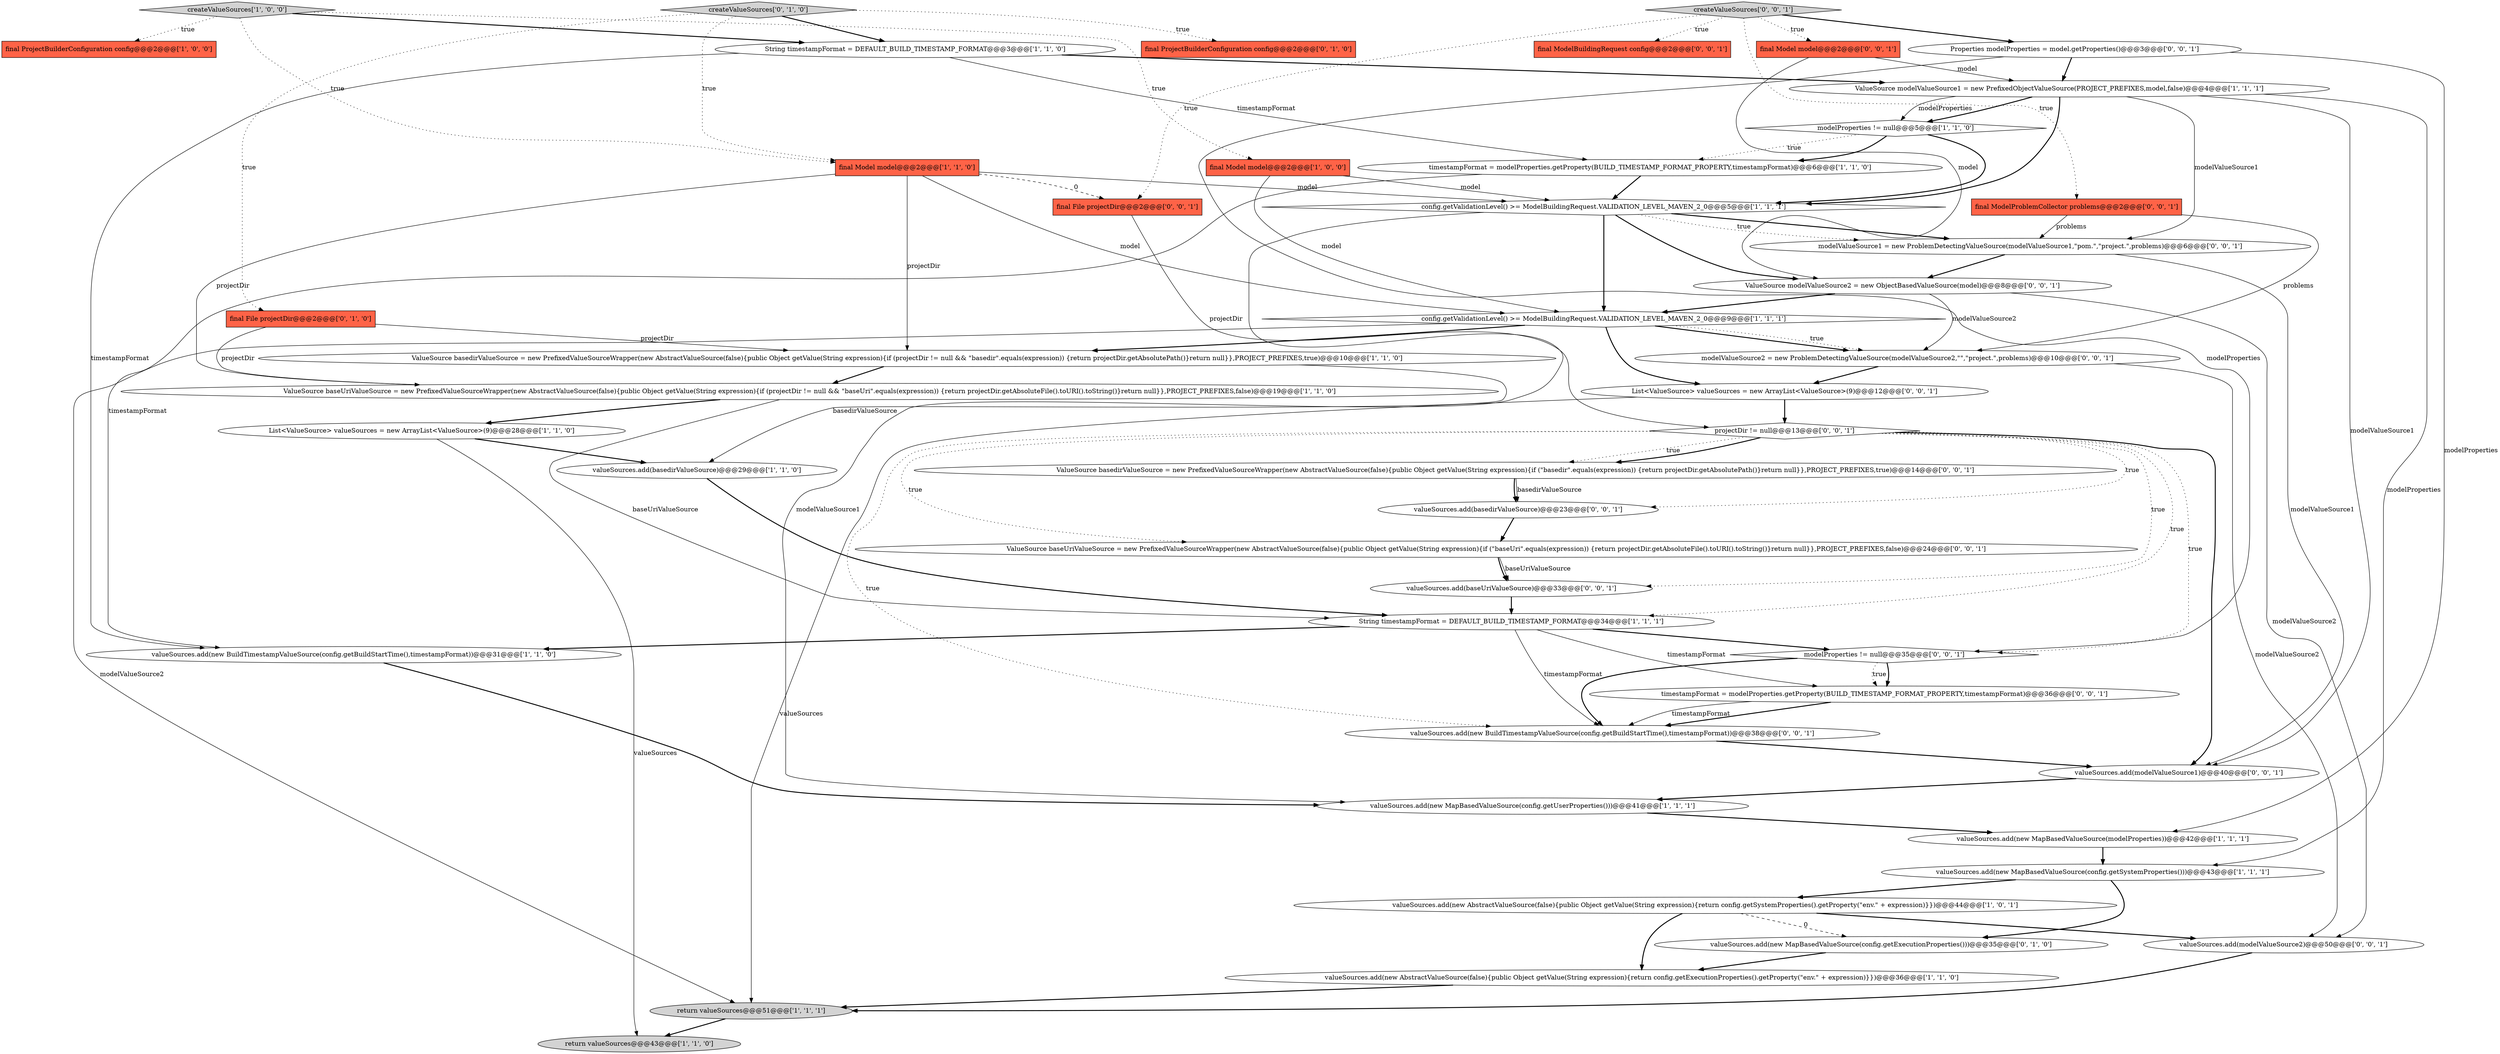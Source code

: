 digraph {
9 [style = filled, label = "final ProjectBuilderConfiguration config@@@2@@@['1', '0', '0']", fillcolor = tomato, shape = box image = "AAA0AAABBB1BBB"];
22 [style = filled, label = "createValueSources['1', '0', '0']", fillcolor = lightgray, shape = diamond image = "AAA0AAABBB1BBB"];
40 [style = filled, label = "modelValueSource1 = new ProblemDetectingValueSource(modelValueSource1,\"pom.\",\"project.\",problems)@@@6@@@['0', '0', '1']", fillcolor = white, shape = ellipse image = "AAA0AAABBB3BBB"];
27 [style = filled, label = "final ModelProblemCollector problems@@@2@@@['0', '0', '1']", fillcolor = tomato, shape = box image = "AAA0AAABBB3BBB"];
11 [style = filled, label = "List<ValueSource> valueSources = new ArrayList<ValueSource>(9)@@@28@@@['1', '1', '0']", fillcolor = white, shape = ellipse image = "AAA0AAABBB1BBB"];
23 [style = filled, label = "valueSources.add(new MapBasedValueSource(config.getExecutionProperties()))@@@35@@@['0', '1', '0']", fillcolor = white, shape = ellipse image = "AAA1AAABBB2BBB"];
10 [style = filled, label = "ValueSource baseUriValueSource = new PrefixedValueSourceWrapper(new AbstractValueSource(false){public Object getValue(String expression){if (projectDir != null && \"baseUri\".equals(expression)) {return projectDir.getAbsoluteFile().toURI().toString()}return null}},PROJECT_PREFIXES,false)@@@19@@@['1', '1', '0']", fillcolor = white, shape = ellipse image = "AAA0AAABBB1BBB"];
16 [style = filled, label = "valueSources.add(new MapBasedValueSource(config.getUserProperties()))@@@41@@@['1', '1', '1']", fillcolor = white, shape = ellipse image = "AAA0AAABBB1BBB"];
24 [style = filled, label = "final ProjectBuilderConfiguration config@@@2@@@['0', '1', '0']", fillcolor = tomato, shape = box image = "AAA0AAABBB2BBB"];
26 [style = filled, label = "createValueSources['0', '1', '0']", fillcolor = lightgray, shape = diamond image = "AAA0AAABBB2BBB"];
13 [style = filled, label = "valueSources.add(new MapBasedValueSource(config.getSystemProperties()))@@@43@@@['1', '1', '1']", fillcolor = white, shape = ellipse image = "AAA0AAABBB1BBB"];
14 [style = filled, label = "modelProperties != null@@@5@@@['1', '1', '0']", fillcolor = white, shape = diamond image = "AAA0AAABBB1BBB"];
21 [style = filled, label = "String timestampFormat = DEFAULT_BUILD_TIMESTAMP_FORMAT@@@3@@@['1', '1', '0']", fillcolor = white, shape = ellipse image = "AAA0AAABBB1BBB"];
43 [style = filled, label = "final File projectDir@@@2@@@['0', '0', '1']", fillcolor = tomato, shape = box image = "AAA0AAABBB3BBB"];
44 [style = filled, label = "ValueSource modelValueSource2 = new ObjectBasedValueSource(model)@@@8@@@['0', '0', '1']", fillcolor = white, shape = ellipse image = "AAA0AAABBB3BBB"];
31 [style = filled, label = "List<ValueSource> valueSources = new ArrayList<ValueSource>(9)@@@12@@@['0', '0', '1']", fillcolor = white, shape = ellipse image = "AAA0AAABBB3BBB"];
1 [style = filled, label = "valueSources.add(basedirValueSource)@@@29@@@['1', '1', '0']", fillcolor = white, shape = ellipse image = "AAA0AAABBB1BBB"];
15 [style = filled, label = "String timestampFormat = DEFAULT_BUILD_TIMESTAMP_FORMAT@@@34@@@['1', '1', '1']", fillcolor = white, shape = ellipse image = "AAA0AAABBB1BBB"];
32 [style = filled, label = "Properties modelProperties = model.getProperties()@@@3@@@['0', '0', '1']", fillcolor = white, shape = ellipse image = "AAA0AAABBB3BBB"];
42 [style = filled, label = "modelProperties != null@@@35@@@['0', '0', '1']", fillcolor = white, shape = diamond image = "AAA0AAABBB3BBB"];
20 [style = filled, label = "config.getValidationLevel() >= ModelBuildingRequest.VALIDATION_LEVEL_MAVEN_2_0@@@5@@@['1', '1', '1']", fillcolor = white, shape = diamond image = "AAA0AAABBB1BBB"];
12 [style = filled, label = "timestampFormat = modelProperties.getProperty(BUILD_TIMESTAMP_FORMAT_PROPERTY,timestampFormat)@@@6@@@['1', '1', '0']", fillcolor = white, shape = ellipse image = "AAA0AAABBB1BBB"];
34 [style = filled, label = "modelValueSource2 = new ProblemDetectingValueSource(modelValueSource2,\"\",\"project.\",problems)@@@10@@@['0', '0', '1']", fillcolor = white, shape = ellipse image = "AAA0AAABBB3BBB"];
25 [style = filled, label = "final File projectDir@@@2@@@['0', '1', '0']", fillcolor = tomato, shape = box image = "AAA0AAABBB2BBB"];
6 [style = filled, label = "final Model model@@@2@@@['1', '0', '0']", fillcolor = tomato, shape = box image = "AAA0AAABBB1BBB"];
3 [style = filled, label = "return valueSources@@@51@@@['1', '1', '1']", fillcolor = lightgray, shape = ellipse image = "AAA0AAABBB1BBB"];
29 [style = filled, label = "timestampFormat = modelProperties.getProperty(BUILD_TIMESTAMP_FORMAT_PROPERTY,timestampFormat)@@@36@@@['0', '0', '1']", fillcolor = white, shape = ellipse image = "AAA0AAABBB3BBB"];
35 [style = filled, label = "valueSources.add(basedirValueSource)@@@23@@@['0', '0', '1']", fillcolor = white, shape = ellipse image = "AAA0AAABBB3BBB"];
41 [style = filled, label = "valueSources.add(new BuildTimestampValueSource(config.getBuildStartTime(),timestampFormat))@@@38@@@['0', '0', '1']", fillcolor = white, shape = ellipse image = "AAA0AAABBB3BBB"];
2 [style = filled, label = "valueSources.add(new BuildTimestampValueSource(config.getBuildStartTime(),timestampFormat))@@@31@@@['1', '1', '0']", fillcolor = white, shape = ellipse image = "AAA0AAABBB1BBB"];
36 [style = filled, label = "valueSources.add(baseUriValueSource)@@@33@@@['0', '0', '1']", fillcolor = white, shape = ellipse image = "AAA0AAABBB3BBB"];
33 [style = filled, label = "projectDir != null@@@13@@@['0', '0', '1']", fillcolor = white, shape = diamond image = "AAA0AAABBB3BBB"];
37 [style = filled, label = "ValueSource basedirValueSource = new PrefixedValueSourceWrapper(new AbstractValueSource(false){public Object getValue(String expression){if (\"basedir\".equals(expression)) {return projectDir.getAbsolutePath()}return null}},PROJECT_PREFIXES,true)@@@14@@@['0', '0', '1']", fillcolor = white, shape = ellipse image = "AAA0AAABBB3BBB"];
38 [style = filled, label = "ValueSource baseUriValueSource = new PrefixedValueSourceWrapper(new AbstractValueSource(false){public Object getValue(String expression){if (\"baseUri\".equals(expression)) {return projectDir.getAbsoluteFile().toURI().toString()}return null}},PROJECT_PREFIXES,false)@@@24@@@['0', '0', '1']", fillcolor = white, shape = ellipse image = "AAA0AAABBB3BBB"];
28 [style = filled, label = "final Model model@@@2@@@['0', '0', '1']", fillcolor = tomato, shape = box image = "AAA0AAABBB3BBB"];
4 [style = filled, label = "config.getValidationLevel() >= ModelBuildingRequest.VALIDATION_LEVEL_MAVEN_2_0@@@9@@@['1', '1', '1']", fillcolor = white, shape = diamond image = "AAA0AAABBB1BBB"];
17 [style = filled, label = "ValueSource basedirValueSource = new PrefixedValueSourceWrapper(new AbstractValueSource(false){public Object getValue(String expression){if (projectDir != null && \"basedir\".equals(expression)) {return projectDir.getAbsolutePath()}return null}},PROJECT_PREFIXES,true)@@@10@@@['1', '1', '0']", fillcolor = white, shape = ellipse image = "AAA0AAABBB1BBB"];
8 [style = filled, label = "valueSources.add(new AbstractValueSource(false){public Object getValue(String expression){return config.getSystemProperties().getProperty(\"env.\" + expression)}})@@@44@@@['1', '0', '1']", fillcolor = white, shape = ellipse image = "AAA0AAABBB1BBB"];
45 [style = filled, label = "valueSources.add(modelValueSource1)@@@40@@@['0', '0', '1']", fillcolor = white, shape = ellipse image = "AAA0AAABBB3BBB"];
7 [style = filled, label = "ValueSource modelValueSource1 = new PrefixedObjectValueSource(PROJECT_PREFIXES,model,false)@@@4@@@['1', '1', '1']", fillcolor = white, shape = ellipse image = "AAA0AAABBB1BBB"];
19 [style = filled, label = "valueSources.add(new MapBasedValueSource(modelProperties))@@@42@@@['1', '1', '1']", fillcolor = white, shape = ellipse image = "AAA0AAABBB1BBB"];
30 [style = filled, label = "final ModelBuildingRequest config@@@2@@@['0', '0', '1']", fillcolor = tomato, shape = box image = "AAA0AAABBB3BBB"];
0 [style = filled, label = "valueSources.add(new AbstractValueSource(false){public Object getValue(String expression){return config.getExecutionProperties().getProperty(\"env.\" + expression)}})@@@36@@@['1', '1', '0']", fillcolor = white, shape = ellipse image = "AAA0AAABBB1BBB"];
46 [style = filled, label = "valueSources.add(modelValueSource2)@@@50@@@['0', '0', '1']", fillcolor = white, shape = ellipse image = "AAA0AAABBB3BBB"];
18 [style = filled, label = "final Model model@@@2@@@['1', '1', '0']", fillcolor = tomato, shape = box image = "AAA0AAABBB1BBB"];
5 [style = filled, label = "return valueSources@@@43@@@['1', '1', '0']", fillcolor = lightgray, shape = ellipse image = "AAA0AAABBB1BBB"];
39 [style = filled, label = "createValueSources['0', '0', '1']", fillcolor = lightgray, shape = diamond image = "AAA0AAABBB3BBB"];
38->36 [style = bold, label=""];
18->17 [style = solid, label="projectDir"];
15->41 [style = solid, label="timestampFormat"];
37->35 [style = bold, label=""];
39->32 [style = bold, label=""];
39->30 [style = dotted, label="true"];
10->11 [style = bold, label=""];
7->45 [style = solid, label="modelValueSource1"];
33->42 [style = dotted, label="true"];
28->44 [style = solid, label="model"];
17->1 [style = solid, label="basedirValueSource"];
45->16 [style = bold, label=""];
8->23 [style = dashed, label="0"];
7->40 [style = solid, label="modelValueSource1"];
4->3 [style = solid, label="modelValueSource2"];
31->3 [style = solid, label="valueSources"];
27->34 [style = solid, label="problems"];
22->6 [style = dotted, label="true"];
33->37 [style = dotted, label="true"];
39->43 [style = dotted, label="true"];
27->40 [style = solid, label="problems"];
18->10 [style = solid, label="projectDir"];
32->7 [style = bold, label=""];
20->16 [style = solid, label="modelValueSource1"];
22->18 [style = dotted, label="true"];
31->33 [style = bold, label=""];
12->2 [style = solid, label="timestampFormat"];
15->29 [style = solid, label="timestampFormat"];
32->19 [style = solid, label="modelProperties"];
26->21 [style = bold, label=""];
33->15 [style = dotted, label="true"];
41->45 [style = bold, label=""];
20->44 [style = bold, label=""];
20->40 [style = dotted, label="true"];
33->38 [style = dotted, label="true"];
44->46 [style = solid, label="modelValueSource2"];
44->4 [style = bold, label=""];
20->4 [style = bold, label=""];
4->17 [style = bold, label=""];
37->35 [style = solid, label="basedirValueSource"];
7->20 [style = bold, label=""];
15->2 [style = bold, label=""];
33->37 [style = bold, label=""];
7->14 [style = bold, label=""];
21->2 [style = solid, label="timestampFormat"];
7->14 [style = solid, label="modelProperties"];
43->33 [style = solid, label="projectDir"];
33->35 [style = dotted, label="true"];
10->15 [style = solid, label="baseUriValueSource"];
12->20 [style = bold, label=""];
1->15 [style = bold, label=""];
2->16 [style = bold, label=""];
4->31 [style = bold, label=""];
22->21 [style = bold, label=""];
33->36 [style = dotted, label="true"];
34->46 [style = solid, label="modelValueSource2"];
33->45 [style = bold, label=""];
42->29 [style = bold, label=""];
33->41 [style = dotted, label="true"];
8->46 [style = bold, label=""];
4->34 [style = bold, label=""];
8->0 [style = bold, label=""];
6->20 [style = solid, label="model"];
13->23 [style = bold, label=""];
16->19 [style = bold, label=""];
14->12 [style = bold, label=""];
29->41 [style = bold, label=""];
44->34 [style = solid, label="modelValueSource2"];
0->3 [style = bold, label=""];
23->0 [style = bold, label=""];
18->20 [style = solid, label="model"];
19->13 [style = bold, label=""];
42->41 [style = bold, label=""];
26->24 [style = dotted, label="true"];
34->31 [style = bold, label=""];
25->17 [style = solid, label="projectDir"];
21->7 [style = bold, label=""];
6->4 [style = solid, label="model"];
7->13 [style = solid, label="modelProperties"];
15->42 [style = bold, label=""];
18->4 [style = solid, label="model"];
13->8 [style = bold, label=""];
46->3 [style = bold, label=""];
18->43 [style = dashed, label="0"];
32->42 [style = solid, label="modelProperties"];
39->27 [style = dotted, label="true"];
38->36 [style = solid, label="baseUriValueSource"];
36->15 [style = bold, label=""];
26->25 [style = dotted, label="true"];
22->9 [style = dotted, label="true"];
42->29 [style = dotted, label="true"];
39->28 [style = dotted, label="true"];
11->1 [style = bold, label=""];
26->18 [style = dotted, label="true"];
29->41 [style = solid, label="timestampFormat"];
14->12 [style = dotted, label="true"];
28->7 [style = solid, label="model"];
40->45 [style = solid, label="modelValueSource1"];
3->5 [style = bold, label=""];
40->44 [style = bold, label=""];
11->5 [style = solid, label="valueSources"];
25->10 [style = solid, label="projectDir"];
4->34 [style = dotted, label="true"];
21->12 [style = solid, label="timestampFormat"];
35->38 [style = bold, label=""];
17->10 [style = bold, label=""];
14->20 [style = bold, label=""];
20->40 [style = bold, label=""];
}
